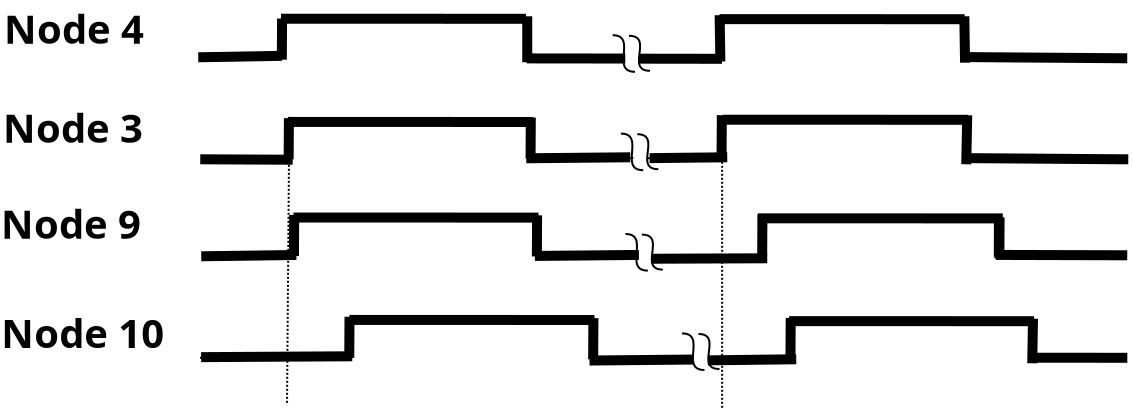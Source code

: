 <?xml version="1.0" encoding="UTF-8"?>
<dia:diagram xmlns:dia="http://www.lysator.liu.se/~alla/dia/">
  <dia:layer name="Background" visible="true">
    <dia:object type="Standard - Line" version="0" id="O0">
      <dia:attribute name="obj_pos">
        <dia:point val="3.611,4.974"/>
      </dia:attribute>
      <dia:attribute name="obj_bb">
        <dia:rectangle val="3.357,4.646;8.054,5.229"/>
      </dia:attribute>
      <dia:attribute name="conn_endpoints">
        <dia:point val="3.611,4.974"/>
        <dia:point val="7.8,4.9"/>
      </dia:attribute>
      <dia:attribute name="numcp">
        <dia:int val="1"/>
      </dia:attribute>
      <dia:attribute name="line_width">
        <dia:real val="0.5"/>
      </dia:attribute>
    </dia:object>
    <dia:object type="Standard - Line" version="0" id="O1">
      <dia:attribute name="obj_pos">
        <dia:point val="7.803,3.038"/>
      </dia:attribute>
      <dia:attribute name="obj_bb">
        <dia:rectangle val="7.538,2.786;8.054,5.345"/>
      </dia:attribute>
      <dia:attribute name="conn_endpoints">
        <dia:point val="7.803,3.038"/>
        <dia:point val="7.79,5.094"/>
      </dia:attribute>
      <dia:attribute name="numcp">
        <dia:int val="1"/>
      </dia:attribute>
      <dia:attribute name="line_width">
        <dia:real val="0.5"/>
      </dia:attribute>
    </dia:object>
    <dia:object type="Standard - Line" version="0" id="O2">
      <dia:attribute name="obj_pos">
        <dia:point val="7.748,3.045"/>
      </dia:attribute>
      <dia:attribute name="obj_bb">
        <dia:rectangle val="7.498,2.795;20.248,3.3"/>
      </dia:attribute>
      <dia:attribute name="conn_endpoints">
        <dia:point val="7.748,3.045"/>
        <dia:point val="19.998,3.05"/>
      </dia:attribute>
      <dia:attribute name="numcp">
        <dia:int val="1"/>
      </dia:attribute>
      <dia:attribute name="line_width">
        <dia:real val="0.5"/>
      </dia:attribute>
    </dia:object>
    <dia:object type="Standard - Line" version="0" id="O3">
      <dia:attribute name="obj_pos">
        <dia:point val="20.061,2.924"/>
      </dia:attribute>
      <dia:attribute name="obj_bb">
        <dia:rectangle val="19.811,2.674;20.311,5.474"/>
      </dia:attribute>
      <dia:attribute name="conn_endpoints">
        <dia:point val="20.061,2.924"/>
        <dia:point val="20.061,5.224"/>
      </dia:attribute>
      <dia:attribute name="numcp">
        <dia:int val="1"/>
      </dia:attribute>
      <dia:attribute name="line_width">
        <dia:real val="0.5"/>
      </dia:attribute>
    </dia:object>
    <dia:object type="Standard - Line" version="0" id="O4">
      <dia:attribute name="obj_pos">
        <dia:point val="20.032,5.031"/>
      </dia:attribute>
      <dia:attribute name="obj_bb">
        <dia:rectangle val="19.782,4.781;25.213,5.288"/>
      </dia:attribute>
      <dia:attribute name="conn_endpoints">
        <dia:point val="20.032,5.031"/>
        <dia:point val="24.962,5.037"/>
      </dia:attribute>
      <dia:attribute name="numcp">
        <dia:int val="1"/>
      </dia:attribute>
      <dia:attribute name="line_width">
        <dia:real val="0.5"/>
      </dia:attribute>
    </dia:object>
    <dia:object type="Standard - Line" version="0" id="O5">
      <dia:attribute name="obj_pos">
        <dia:point val="29.76,3.019"/>
      </dia:attribute>
      <dia:attribute name="obj_bb">
        <dia:rectangle val="29.71,2.969;29.81,5.106"/>
      </dia:attribute>
      <dia:attribute name="conn_endpoints">
        <dia:point val="29.76,3.019"/>
        <dia:point val="29.76,5.056"/>
      </dia:attribute>
      <dia:attribute name="numcp">
        <dia:int val="1"/>
      </dia:attribute>
    </dia:object>
    <dia:object type="Standard - Line" version="0" id="O6">
      <dia:attribute name="obj_pos">
        <dia:point val="29.799,3.045"/>
      </dia:attribute>
      <dia:attribute name="obj_bb">
        <dia:rectangle val="29.748,2.995;42.099,3.1"/>
      </dia:attribute>
      <dia:attribute name="conn_endpoints">
        <dia:point val="29.799,3.045"/>
        <dia:point val="42.048,3.05"/>
      </dia:attribute>
      <dia:attribute name="numcp">
        <dia:int val="1"/>
      </dia:attribute>
    </dia:object>
    <dia:object type="Standard - Line" version="0" id="O7">
      <dia:attribute name="obj_pos">
        <dia:point val="42.015,3"/>
      </dia:attribute>
      <dia:attribute name="obj_bb">
        <dia:rectangle val="41.952,2.95;42.065,5.094"/>
      </dia:attribute>
      <dia:attribute name="conn_endpoints">
        <dia:point val="42.015,3"/>
        <dia:point val="42.003,5.044"/>
      </dia:attribute>
      <dia:attribute name="numcp">
        <dia:int val="1"/>
      </dia:attribute>
    </dia:object>
    <dia:object type="Standard - Line" version="0" id="O8">
      <dia:attribute name="obj_pos">
        <dia:point val="4.25,10.05"/>
      </dia:attribute>
      <dia:attribute name="obj_bb">
        <dia:rectangle val="4.2,9.994;8.26,10.1"/>
      </dia:attribute>
      <dia:attribute name="conn_endpoints">
        <dia:point val="4.25,10.05"/>
        <dia:point val="8.21,10.044"/>
      </dia:attribute>
      <dia:attribute name="numcp">
        <dia:int val="1"/>
      </dia:attribute>
    </dia:object>
    <dia:object type="Standard - Line" version="0" id="O9">
      <dia:attribute name="obj_pos">
        <dia:point val="8.153,8"/>
      </dia:attribute>
      <dia:attribute name="obj_bb">
        <dia:rectangle val="8.103,7.95;8.203,10.081"/>
      </dia:attribute>
      <dia:attribute name="conn_endpoints">
        <dia:point val="8.153,8"/>
        <dia:point val="8.153,10.031"/>
      </dia:attribute>
      <dia:attribute name="numcp">
        <dia:int val="1"/>
      </dia:attribute>
    </dia:object>
    <dia:object type="Standard - Line" version="0" id="O10">
      <dia:attribute name="obj_pos">
        <dia:point val="8.122,8.033"/>
      </dia:attribute>
      <dia:attribute name="obj_bb">
        <dia:rectangle val="8.072,7.982;20.422,8.088"/>
      </dia:attribute>
      <dia:attribute name="conn_endpoints">
        <dia:point val="8.122,8.033"/>
        <dia:point val="20.372,8.037"/>
      </dia:attribute>
      <dia:attribute name="numcp">
        <dia:int val="1"/>
      </dia:attribute>
    </dia:object>
    <dia:object type="Standard - Line" version="0" id="O11">
      <dia:attribute name="obj_pos">
        <dia:point val="20.349,8.05"/>
      </dia:attribute>
      <dia:attribute name="obj_bb">
        <dia:rectangle val="20.293,8.0;20.4,10.1"/>
      </dia:attribute>
      <dia:attribute name="conn_endpoints">
        <dia:point val="20.349,8.05"/>
        <dia:point val="20.343,10.05"/>
      </dia:attribute>
      <dia:attribute name="numcp">
        <dia:int val="1"/>
      </dia:attribute>
    </dia:object>
    <dia:object type="Standard - Line" version="0" id="O12">
      <dia:attribute name="obj_pos">
        <dia:point val="29.8,8"/>
      </dia:attribute>
      <dia:attribute name="obj_bb">
        <dia:rectangle val="29.75,7.95;42.196,8.05"/>
      </dia:attribute>
      <dia:attribute name="conn_endpoints">
        <dia:point val="29.8,8"/>
        <dia:point val="42.146,8"/>
      </dia:attribute>
      <dia:attribute name="numcp">
        <dia:int val="1"/>
      </dia:attribute>
    </dia:object>
    <dia:object type="Standard - Line" version="0" id="O13">
      <dia:attribute name="obj_pos">
        <dia:point val="42.109,7.956"/>
      </dia:attribute>
      <dia:attribute name="obj_bb">
        <dia:rectangle val="42.059,7.906;42.165,10.044"/>
      </dia:attribute>
      <dia:attribute name="conn_endpoints">
        <dia:point val="42.109,7.956"/>
        <dia:point val="42.115,9.994"/>
      </dia:attribute>
      <dia:attribute name="numcp">
        <dia:int val="1"/>
      </dia:attribute>
    </dia:object>
    <dia:object type="Standard - Line" version="0" id="O14">
      <dia:attribute name="obj_pos">
        <dia:point val="4.094,14.934"/>
      </dia:attribute>
      <dia:attribute name="obj_bb">
        <dia:rectangle val="4.044,14.884;8.463,14.991"/>
      </dia:attribute>
      <dia:attribute name="conn_endpoints">
        <dia:point val="4.094,14.934"/>
        <dia:point val="8.413,14.941"/>
      </dia:attribute>
      <dia:attribute name="numcp">
        <dia:int val="1"/>
      </dia:attribute>
    </dia:object>
    <dia:object type="Standard - Line" version="0" id="O15">
      <dia:attribute name="obj_pos">
        <dia:point val="8.356,13.003"/>
      </dia:attribute>
      <dia:attribute name="obj_bb">
        <dia:rectangle val="8.306,12.953;8.406,15.016"/>
      </dia:attribute>
      <dia:attribute name="conn_endpoints">
        <dia:point val="8.356,13.003"/>
        <dia:point val="8.356,14.966"/>
      </dia:attribute>
      <dia:attribute name="numcp">
        <dia:int val="1"/>
      </dia:attribute>
    </dia:object>
    <dia:object type="Standard - Line" version="0" id="O16">
      <dia:attribute name="obj_pos">
        <dia:point val="8.397,13.04"/>
      </dia:attribute>
      <dia:attribute name="obj_bb">
        <dia:rectangle val="8.347,12.99;20.697,13.095"/>
      </dia:attribute>
      <dia:attribute name="conn_endpoints">
        <dia:point val="8.397,13.04"/>
        <dia:point val="20.647,13.045"/>
      </dia:attribute>
      <dia:attribute name="numcp">
        <dia:int val="1"/>
      </dia:attribute>
    </dia:object>
    <dia:object type="Standard - Line" version="0" id="O17">
      <dia:attribute name="obj_pos">
        <dia:point val="20.604,13.022"/>
      </dia:attribute>
      <dia:attribute name="obj_bb">
        <dia:rectangle val="20.554,12.972;20.654,14.984"/>
      </dia:attribute>
      <dia:attribute name="conn_endpoints">
        <dia:point val="20.604,13.022"/>
        <dia:point val="20.604,14.934"/>
      </dia:attribute>
      <dia:attribute name="numcp">
        <dia:int val="1"/>
      </dia:attribute>
    </dia:object>
    <dia:object type="Standard - Line" version="0" id="O18">
      <dia:attribute name="obj_pos">
        <dia:point val="31.95,12.994"/>
      </dia:attribute>
      <dia:attribute name="obj_bb">
        <dia:rectangle val="31.9,12.944;43.449,13.044"/>
      </dia:attribute>
      <dia:attribute name="conn_endpoints">
        <dia:point val="31.95,12.994"/>
        <dia:point val="43.399,12.994"/>
      </dia:attribute>
      <dia:attribute name="numcp">
        <dia:int val="1"/>
      </dia:attribute>
    </dia:object>
    <dia:object type="Standard - Line" version="0" id="O19">
      <dia:attribute name="obj_pos">
        <dia:point val="43.446,12.869"/>
      </dia:attribute>
      <dia:attribute name="obj_bb">
        <dia:rectangle val="43.388,12.819;43.496,14.991"/>
      </dia:attribute>
      <dia:attribute name="conn_endpoints">
        <dia:point val="43.446,12.869"/>
        <dia:point val="43.438,14.941"/>
      </dia:attribute>
      <dia:attribute name="numcp">
        <dia:int val="1"/>
      </dia:attribute>
    </dia:object>
    <dia:object type="Standard - Line" version="0" id="O20">
      <dia:attribute name="obj_pos">
        <dia:point val="31.991,12.903"/>
      </dia:attribute>
      <dia:attribute name="obj_bb">
        <dia:rectangle val="31.941,12.853;32.043,14.978"/>
      </dia:attribute>
      <dia:attribute name="conn_endpoints">
        <dia:point val="31.991,12.903"/>
        <dia:point val="31.993,14.928"/>
      </dia:attribute>
      <dia:attribute name="numcp">
        <dia:int val="1"/>
      </dia:attribute>
    </dia:object>
    <dia:object type="Standard - Line" version="0" id="O21">
      <dia:attribute name="obj_pos">
        <dia:point val="29.799,7.969"/>
      </dia:attribute>
      <dia:attribute name="obj_bb">
        <dia:rectangle val="29.749,7.919;29.849,10.081"/>
      </dia:attribute>
      <dia:attribute name="conn_endpoints">
        <dia:point val="29.799,7.969"/>
        <dia:point val="29.799,10.031"/>
      </dia:attribute>
      <dia:attribute name="numcp">
        <dia:int val="1"/>
      </dia:attribute>
    </dia:object>
    <dia:object type="Standard - Text" version="1" id="O22">
      <dia:attribute name="obj_pos">
        <dia:point val="-6.101,4.3"/>
      </dia:attribute>
      <dia:attribute name="obj_bb">
        <dia:rectangle val="-6.101,2.122;1.741,5.313"/>
      </dia:attribute>
      <dia:attribute name="text">
        <dia:composite type="text">
          <dia:attribute name="string">
            <dia:string>#Node 4#</dia:string>
          </dia:attribute>
          <dia:attribute name="font">
            <dia:font family="sans" style="80" name="Helvetica-Bold"/>
          </dia:attribute>
          <dia:attribute name="height">
            <dia:real val="2.5"/>
          </dia:attribute>
          <dia:attribute name="pos">
            <dia:point val="-6.101,4.3"/>
          </dia:attribute>
          <dia:attribute name="color">
            <dia:color val="#000000"/>
          </dia:attribute>
          <dia:attribute name="alignment">
            <dia:enum val="0"/>
          </dia:attribute>
        </dia:composite>
      </dia:attribute>
      <dia:attribute name="valign">
        <dia:enum val="3"/>
      </dia:attribute>
    </dia:object>
    <dia:object type="Standard - Text" version="1" id="O23">
      <dia:attribute name="obj_pos">
        <dia:point val="-6.151,9.25"/>
      </dia:attribute>
      <dia:attribute name="obj_bb">
        <dia:rectangle val="-6.151,7.072;1.691,10.263"/>
      </dia:attribute>
      <dia:attribute name="text">
        <dia:composite type="text">
          <dia:attribute name="string">
            <dia:string>#Node 3#</dia:string>
          </dia:attribute>
          <dia:attribute name="font">
            <dia:font family="sans" style="80" name="Helvetica-Bold"/>
          </dia:attribute>
          <dia:attribute name="height">
            <dia:real val="2.5"/>
          </dia:attribute>
          <dia:attribute name="pos">
            <dia:point val="-6.151,9.25"/>
          </dia:attribute>
          <dia:attribute name="color">
            <dia:color val="#000000"/>
          </dia:attribute>
          <dia:attribute name="alignment">
            <dia:enum val="0"/>
          </dia:attribute>
        </dia:composite>
      </dia:attribute>
      <dia:attribute name="valign">
        <dia:enum val="3"/>
      </dia:attribute>
    </dia:object>
    <dia:object type="Standard - Text" version="1" id="O24">
      <dia:attribute name="obj_pos">
        <dia:point val="-6.251,14.05"/>
      </dia:attribute>
      <dia:attribute name="obj_bb">
        <dia:rectangle val="-6.251,11.872;1.591,15.063"/>
      </dia:attribute>
      <dia:attribute name="text">
        <dia:composite type="text">
          <dia:attribute name="string">
            <dia:string>#Node 9#</dia:string>
          </dia:attribute>
          <dia:attribute name="font">
            <dia:font family="sans" style="80" name="Helvetica-Bold"/>
          </dia:attribute>
          <dia:attribute name="height">
            <dia:real val="2.5"/>
          </dia:attribute>
          <dia:attribute name="pos">
            <dia:point val="-6.251,14.05"/>
          </dia:attribute>
          <dia:attribute name="color">
            <dia:color val="#000000"/>
          </dia:attribute>
          <dia:attribute name="alignment">
            <dia:enum val="0"/>
          </dia:attribute>
        </dia:composite>
      </dia:attribute>
      <dia:attribute name="valign">
        <dia:enum val="3"/>
      </dia:attribute>
    </dia:object>
    <dia:object type="Standard - Line" version="0" id="O25">
      <dia:attribute name="obj_pos">
        <dia:point val="3.7,20"/>
      </dia:attribute>
      <dia:attribute name="obj_bb">
        <dia:rectangle val="3.65,19.95;11.266,20.09"/>
      </dia:attribute>
      <dia:attribute name="conn_endpoints">
        <dia:point val="3.7,20"/>
        <dia:point val="11.216,20.04"/>
      </dia:attribute>
      <dia:attribute name="numcp">
        <dia:int val="1"/>
      </dia:attribute>
    </dia:object>
    <dia:object type="Standard - Line" version="0" id="O26">
      <dia:attribute name="obj_pos">
        <dia:point val="11.165,18"/>
      </dia:attribute>
      <dia:attribute name="obj_bb">
        <dia:rectangle val="11.114,17.949;11.265,20.091"/>
      </dia:attribute>
      <dia:attribute name="conn_endpoints">
        <dia:point val="11.165,18"/>
        <dia:point val="11.214,20.04"/>
      </dia:attribute>
      <dia:attribute name="numcp">
        <dia:int val="1"/>
      </dia:attribute>
    </dia:object>
    <dia:object type="Standard - Line" version="0" id="O27">
      <dia:attribute name="obj_pos">
        <dia:point val="11.164,18.035"/>
      </dia:attribute>
      <dia:attribute name="obj_bb">
        <dia:rectangle val="11.114,17.985;23.464,18.09"/>
      </dia:attribute>
      <dia:attribute name="conn_endpoints">
        <dia:point val="11.164,18.035"/>
        <dia:point val="23.414,18.04"/>
      </dia:attribute>
      <dia:attribute name="numcp">
        <dia:int val="1"/>
      </dia:attribute>
    </dia:object>
    <dia:object type="Standard - Line" version="0" id="O28">
      <dia:attribute name="obj_pos">
        <dia:point val="23.403,18.009"/>
      </dia:attribute>
      <dia:attribute name="obj_bb">
        <dia:rectangle val="23.352,17.959;23.466,20.087"/>
      </dia:attribute>
      <dia:attribute name="conn_endpoints">
        <dia:point val="23.403,18.009"/>
        <dia:point val="23.416,20.036"/>
      </dia:attribute>
      <dia:attribute name="numcp">
        <dia:int val="1"/>
      </dia:attribute>
    </dia:object>
    <dia:object type="Standard - Line" version="0" id="O29">
      <dia:attribute name="obj_pos">
        <dia:point val="33.166,18.336"/>
      </dia:attribute>
      <dia:attribute name="obj_bb">
        <dia:rectangle val="33.114,18.285;33.267,20.038"/>
      </dia:attribute>
      <dia:attribute name="conn_endpoints">
        <dia:point val="33.166,18.336"/>
        <dia:point val="33.216,19.986"/>
      </dia:attribute>
      <dia:attribute name="numcp">
        <dia:int val="1"/>
      </dia:attribute>
      <dia:attribute name="line_style">
        <dia:enum val="4"/>
      </dia:attribute>
    </dia:object>
    <dia:object type="Standard - Line" version="0" id="O30">
      <dia:attribute name="obj_pos">
        <dia:point val="45.416,19.995"/>
      </dia:attribute>
      <dia:attribute name="obj_bb">
        <dia:rectangle val="45.166,19.745;50.315,20.25"/>
      </dia:attribute>
      <dia:attribute name="conn_endpoints">
        <dia:point val="45.416,19.995"/>
        <dia:point val="50.065,20"/>
      </dia:attribute>
      <dia:attribute name="numcp">
        <dia:int val="1"/>
      </dia:attribute>
      <dia:attribute name="line_width">
        <dia:real val="0.5"/>
      </dia:attribute>
    </dia:object>
    <dia:object type="Standard - Line" version="0" id="O31">
      <dia:attribute name="obj_pos">
        <dia:point val="33.203,18.109"/>
      </dia:attribute>
      <dia:attribute name="obj_bb">
        <dia:rectangle val="33.152,18.059;33.266,20.045"/>
      </dia:attribute>
      <dia:attribute name="conn_endpoints">
        <dia:point val="33.203,18.109"/>
        <dia:point val="33.216,19.995"/>
      </dia:attribute>
      <dia:attribute name="numcp">
        <dia:int val="1"/>
      </dia:attribute>
    </dia:object>
    <dia:object type="Standard - Text" version="1" id="O32">
      <dia:attribute name="obj_pos">
        <dia:point val="-6.235,19.512"/>
      </dia:attribute>
      <dia:attribute name="obj_bb">
        <dia:rectangle val="-6.235,17.335;2.905,20.525"/>
      </dia:attribute>
      <dia:attribute name="text">
        <dia:composite type="text">
          <dia:attribute name="string">
            <dia:string>#Node 10#</dia:string>
          </dia:attribute>
          <dia:attribute name="font">
            <dia:font family="sans" style="80" name="Helvetica-Bold"/>
          </dia:attribute>
          <dia:attribute name="height">
            <dia:real val="2.5"/>
          </dia:attribute>
          <dia:attribute name="pos">
            <dia:point val="-6.235,19.512"/>
          </dia:attribute>
          <dia:attribute name="color">
            <dia:color val="#000000"/>
          </dia:attribute>
          <dia:attribute name="alignment">
            <dia:enum val="0"/>
          </dia:attribute>
        </dia:composite>
      </dia:attribute>
      <dia:attribute name="valign">
        <dia:enum val="3"/>
      </dia:attribute>
    </dia:object>
    <dia:object type="Standard - Line" version="0" id="O33">
      <dia:attribute name="obj_pos">
        <dia:point val="8.15,9.95"/>
      </dia:attribute>
      <dia:attribute name="obj_bb">
        <dia:rectangle val="8.0,9.9;8.2,22.3"/>
      </dia:attribute>
      <dia:attribute name="conn_endpoints">
        <dia:point val="8.15,9.95"/>
        <dia:point val="8.05,22.25"/>
      </dia:attribute>
      <dia:attribute name="numcp">
        <dia:int val="1"/>
      </dia:attribute>
      <dia:attribute name="line_style">
        <dia:enum val="4"/>
      </dia:attribute>
    </dia:object>
    <dia:object type="Standard - Line" version="0" id="O34">
      <dia:attribute name="obj_pos">
        <dia:point val="29.806,9.8"/>
      </dia:attribute>
      <dia:attribute name="obj_bb">
        <dia:rectangle val="29.756,9.75;29.856,22.6"/>
      </dia:attribute>
      <dia:attribute name="conn_endpoints">
        <dia:point val="29.806,9.8"/>
        <dia:point val="29.806,22.55"/>
      </dia:attribute>
      <dia:attribute name="numcp">
        <dia:int val="1"/>
      </dia:attribute>
      <dia:attribute name="line_style">
        <dia:enum val="4"/>
      </dia:attribute>
    </dia:object>
    <dia:object type="Standard - BezierLine" version="0" id="O35">
      <dia:attribute name="obj_pos">
        <dia:point val="25.15,3.9"/>
      </dia:attribute>
      <dia:attribute name="obj_bb">
        <dia:rectangle val="25.1,3.85;26.25,5.7"/>
      </dia:attribute>
      <dia:attribute name="bez_points">
        <dia:point val="25.15,3.9"/>
        <dia:point val="26.412,3.9"/>
        <dia:point val="24.938,5.65"/>
        <dia:point val="26.2,5.65"/>
      </dia:attribute>
      <dia:attribute name="corner_types">
        <dia:enum val="0"/>
        <dia:enum val="0"/>
      </dia:attribute>
    </dia:object>
    <dia:object type="Standard - BezierLine" version="0" id="O36">
      <dia:attribute name="obj_pos">
        <dia:point val="24.33,3.87"/>
      </dia:attribute>
      <dia:attribute name="obj_bb">
        <dia:rectangle val="24.28,3.82;25.5,5.75"/>
      </dia:attribute>
      <dia:attribute name="bez_points">
        <dia:point val="24.33,3.87"/>
        <dia:point val="25.592,3.87"/>
        <dia:point val="24.188,5.7"/>
        <dia:point val="25.45,5.7"/>
      </dia:attribute>
      <dia:attribute name="corner_types">
        <dia:enum val="0"/>
        <dia:enum val="0"/>
      </dia:attribute>
    </dia:object>
    <dia:object type="Standard - Line" version="0" id="O37">
      <dia:attribute name="obj_pos">
        <dia:point val="25.685,5.044"/>
      </dia:attribute>
      <dia:attribute name="obj_bb">
        <dia:rectangle val="25.434,4.793;30.05,5.3"/>
      </dia:attribute>
      <dia:attribute name="conn_endpoints">
        <dia:point val="25.685,5.044"/>
        <dia:point val="29.8,5.05"/>
      </dia:attribute>
      <dia:attribute name="numcp">
        <dia:int val="1"/>
      </dia:attribute>
      <dia:attribute name="line_width">
        <dia:real val="0.5"/>
      </dia:attribute>
    </dia:object>
    <dia:object type="Standard - Line" version="0" id="O38">
      <dia:attribute name="obj_pos">
        <dia:point val="20.337,10"/>
      </dia:attribute>
      <dia:attribute name="obj_bb">
        <dia:rectangle val="20.287,9.95;25.419,10.058"/>
      </dia:attribute>
      <dia:attribute name="conn_endpoints">
        <dia:point val="20.337,10"/>
        <dia:point val="25.368,10.008"/>
      </dia:attribute>
      <dia:attribute name="numcp">
        <dia:int val="1"/>
      </dia:attribute>
    </dia:object>
    <dia:object type="Standard - BezierLine" version="0" id="O39">
      <dia:attribute name="obj_pos">
        <dia:point val="25.562,8.82"/>
      </dia:attribute>
      <dia:attribute name="obj_bb">
        <dia:rectangle val="25.512,8.77;26.662,10.62"/>
      </dia:attribute>
      <dia:attribute name="bez_points">
        <dia:point val="25.562,8.82"/>
        <dia:point val="26.824,8.82"/>
        <dia:point val="25.351,10.57"/>
        <dia:point val="26.612,10.57"/>
      </dia:attribute>
      <dia:attribute name="corner_types">
        <dia:enum val="0"/>
        <dia:enum val="0"/>
      </dia:attribute>
    </dia:object>
    <dia:object type="Standard - BezierLine" version="0" id="O40">
      <dia:attribute name="obj_pos">
        <dia:point val="24.742,8.79"/>
      </dia:attribute>
      <dia:attribute name="obj_bb">
        <dia:rectangle val="24.692,8.74;25.912,10.67"/>
      </dia:attribute>
      <dia:attribute name="bez_points">
        <dia:point val="24.742,8.79"/>
        <dia:point val="26.004,8.79"/>
        <dia:point val="24.601,10.62"/>
        <dia:point val="25.862,10.62"/>
      </dia:attribute>
      <dia:attribute name="corner_types">
        <dia:enum val="0"/>
        <dia:enum val="0"/>
      </dia:attribute>
    </dia:object>
    <dia:object type="Standard - Line" version="0" id="O41">
      <dia:attribute name="obj_pos">
        <dia:point val="26.062,10.02"/>
      </dia:attribute>
      <dia:attribute name="obj_bb">
        <dia:rectangle val="26.012,9.97;29.855,10.075"/>
      </dia:attribute>
      <dia:attribute name="conn_endpoints">
        <dia:point val="26.062,10.02"/>
        <dia:point val="29.805,10.025"/>
      </dia:attribute>
      <dia:attribute name="numcp">
        <dia:int val="1"/>
      </dia:attribute>
    </dia:object>
    <dia:object type="Standard - Line" version="0" id="O42">
      <dia:attribute name="obj_pos">
        <dia:point val="20.569,14.934"/>
      </dia:attribute>
      <dia:attribute name="obj_bb">
        <dia:rectangle val="20.519,14.884;25.59,14.997"/>
      </dia:attribute>
      <dia:attribute name="conn_endpoints">
        <dia:point val="20.569,14.934"/>
        <dia:point val="25.54,14.947"/>
      </dia:attribute>
      <dia:attribute name="numcp">
        <dia:int val="1"/>
      </dia:attribute>
    </dia:object>
    <dia:object type="Standard - BezierLine" version="0" id="O43">
      <dia:attribute name="obj_pos">
        <dia:point val="25.792,13.84"/>
      </dia:attribute>
      <dia:attribute name="obj_bb">
        <dia:rectangle val="25.742,13.79;26.892,15.64"/>
      </dia:attribute>
      <dia:attribute name="bez_points">
        <dia:point val="25.792,13.84"/>
        <dia:point val="27.054,13.84"/>
        <dia:point val="25.581,15.59"/>
        <dia:point val="26.842,15.59"/>
      </dia:attribute>
      <dia:attribute name="corner_types">
        <dia:enum val="0"/>
        <dia:enum val="0"/>
      </dia:attribute>
    </dia:object>
    <dia:object type="Standard - BezierLine" version="0" id="O44">
      <dia:attribute name="obj_pos">
        <dia:point val="24.972,13.81"/>
      </dia:attribute>
      <dia:attribute name="obj_bb">
        <dia:rectangle val="24.922,13.76;26.142,15.69"/>
      </dia:attribute>
      <dia:attribute name="bez_points">
        <dia:point val="24.972,13.81"/>
        <dia:point val="26.234,13.81"/>
        <dia:point val="24.831,15.64"/>
        <dia:point val="26.092,15.64"/>
      </dia:attribute>
      <dia:attribute name="corner_types">
        <dia:enum val="0"/>
        <dia:enum val="0"/>
      </dia:attribute>
    </dia:object>
    <dia:object type="Standard - Line" version="0" id="O45">
      <dia:attribute name="obj_pos">
        <dia:point val="26.33,14.915"/>
      </dia:attribute>
      <dia:attribute name="obj_bb">
        <dia:rectangle val="26.279,14.865;32.088,14.975"/>
      </dia:attribute>
      <dia:attribute name="conn_endpoints">
        <dia:point val="26.33,14.915"/>
        <dia:point val="32.038,14.925"/>
      </dia:attribute>
      <dia:attribute name="numcp">
        <dia:int val="1"/>
      </dia:attribute>
    </dia:object>
    <dia:object type="Standard - Line" version="0" id="O46">
      <dia:attribute name="obj_pos">
        <dia:point val="23.421,19.955"/>
      </dia:attribute>
      <dia:attribute name="obj_bb">
        <dia:rectangle val="23.37,19.905;28.389,20.009"/>
      </dia:attribute>
      <dia:attribute name="conn_endpoints">
        <dia:point val="23.421,19.955"/>
        <dia:point val="28.339,19.959"/>
      </dia:attribute>
      <dia:attribute name="numcp">
        <dia:int val="1"/>
      </dia:attribute>
    </dia:object>
    <dia:object type="Standard - BezierLine" version="0" id="O47">
      <dia:attribute name="obj_pos">
        <dia:point val="28.622,18.81"/>
      </dia:attribute>
      <dia:attribute name="obj_bb">
        <dia:rectangle val="28.572,18.76;29.722,20.61"/>
      </dia:attribute>
      <dia:attribute name="bez_points">
        <dia:point val="28.622,18.81"/>
        <dia:point val="29.884,18.81"/>
        <dia:point val="28.41,20.56"/>
        <dia:point val="29.672,20.56"/>
      </dia:attribute>
      <dia:attribute name="corner_types">
        <dia:enum val="0"/>
        <dia:enum val="0"/>
      </dia:attribute>
    </dia:object>
    <dia:object type="Standard - BezierLine" version="0" id="O48">
      <dia:attribute name="obj_pos">
        <dia:point val="27.802,18.78"/>
      </dia:attribute>
      <dia:attribute name="obj_bb">
        <dia:rectangle val="27.752,18.73;28.972,20.66"/>
      </dia:attribute>
      <dia:attribute name="bez_points">
        <dia:point val="27.802,18.78"/>
        <dia:point val="29.064,18.78"/>
        <dia:point val="27.66,20.61"/>
        <dia:point val="28.922,20.61"/>
      </dia:attribute>
      <dia:attribute name="corner_types">
        <dia:enum val="0"/>
        <dia:enum val="0"/>
      </dia:attribute>
    </dia:object>
    <dia:object type="Standard - Line" version="0" id="O49">
      <dia:attribute name="obj_pos">
        <dia:point val="29.139,19.959"/>
      </dia:attribute>
      <dia:attribute name="obj_bb">
        <dia:rectangle val="29.089,19.909;33.322,20.01"/>
      </dia:attribute>
      <dia:attribute name="conn_endpoints">
        <dia:point val="29.139,19.959"/>
        <dia:point val="33.272,19.96"/>
      </dia:attribute>
      <dia:attribute name="numcp">
        <dia:int val="1"/>
      </dia:attribute>
    </dia:object>
    <dia:object type="Standard - Line" version="0" id="O50">
      <dia:attribute name="obj_pos">
        <dia:point val="29.68,3.065"/>
      </dia:attribute>
      <dia:attribute name="obj_bb">
        <dia:rectangle val="29.43,2.815;42.18,3.32"/>
      </dia:attribute>
      <dia:attribute name="conn_endpoints">
        <dia:point val="29.68,3.065"/>
        <dia:point val="41.93,3.07"/>
      </dia:attribute>
      <dia:attribute name="numcp">
        <dia:int val="1"/>
      </dia:attribute>
      <dia:attribute name="line_width">
        <dia:real val="0.5"/>
      </dia:attribute>
    </dia:object>
    <dia:object type="Standard - Line" version="0" id="O51">
      <dia:attribute name="obj_pos">
        <dia:point val="8.095,8.205"/>
      </dia:attribute>
      <dia:attribute name="obj_bb">
        <dia:rectangle val="7.845,7.955;20.595,8.46"/>
      </dia:attribute>
      <dia:attribute name="conn_endpoints">
        <dia:point val="8.095,8.205"/>
        <dia:point val="20.345,8.21"/>
      </dia:attribute>
      <dia:attribute name="numcp">
        <dia:int val="1"/>
      </dia:attribute>
      <dia:attribute name="line_width">
        <dia:real val="0.5"/>
      </dia:attribute>
    </dia:object>
    <dia:object type="Standard - Line" version="0" id="O52">
      <dia:attribute name="obj_pos">
        <dia:point val="29.86,8.095"/>
      </dia:attribute>
      <dia:attribute name="obj_bb">
        <dia:rectangle val="29.61,7.845;42.36,8.35"/>
      </dia:attribute>
      <dia:attribute name="conn_endpoints">
        <dia:point val="29.86,8.095"/>
        <dia:point val="42.11,8.1"/>
      </dia:attribute>
      <dia:attribute name="numcp">
        <dia:int val="1"/>
      </dia:attribute>
      <dia:attribute name="line_width">
        <dia:real val="0.5"/>
      </dia:attribute>
    </dia:object>
    <dia:object type="Standard - Line" version="0" id="O53">
      <dia:attribute name="obj_pos">
        <dia:point val="8.375,12.985"/>
      </dia:attribute>
      <dia:attribute name="obj_bb">
        <dia:rectangle val="8.125,12.735;20.875,13.24"/>
      </dia:attribute>
      <dia:attribute name="conn_endpoints">
        <dia:point val="8.375,12.985"/>
        <dia:point val="20.625,12.99"/>
      </dia:attribute>
      <dia:attribute name="numcp">
        <dia:int val="1"/>
      </dia:attribute>
      <dia:attribute name="line_width">
        <dia:real val="0.5"/>
      </dia:attribute>
    </dia:object>
    <dia:object type="Standard - Line" version="0" id="O54">
      <dia:attribute name="obj_pos">
        <dia:point val="31.59,13.025"/>
      </dia:attribute>
      <dia:attribute name="obj_bb">
        <dia:rectangle val="31.34,12.775;44.09,13.28"/>
      </dia:attribute>
      <dia:attribute name="conn_endpoints">
        <dia:point val="31.59,13.025"/>
        <dia:point val="43.84,13.03"/>
      </dia:attribute>
      <dia:attribute name="numcp">
        <dia:int val="1"/>
      </dia:attribute>
      <dia:attribute name="line_width">
        <dia:real val="0.5"/>
      </dia:attribute>
    </dia:object>
    <dia:object type="Standard - Line" version="0" id="O55">
      <dia:attribute name="obj_pos">
        <dia:point val="33.155,18.165"/>
      </dia:attribute>
      <dia:attribute name="obj_bb">
        <dia:rectangle val="32.905,17.915;45.655,18.42"/>
      </dia:attribute>
      <dia:attribute name="conn_endpoints">
        <dia:point val="33.155,18.165"/>
        <dia:point val="45.405,18.17"/>
      </dia:attribute>
      <dia:attribute name="numcp">
        <dia:int val="1"/>
      </dia:attribute>
      <dia:attribute name="line_width">
        <dia:real val="0.5"/>
      </dia:attribute>
    </dia:object>
    <dia:object type="Standard - Line" version="0" id="O56">
      <dia:attribute name="obj_pos">
        <dia:point val="11.17,18.105"/>
      </dia:attribute>
      <dia:attribute name="obj_bb">
        <dia:rectangle val="10.92,17.855;23.67,18.36"/>
      </dia:attribute>
      <dia:attribute name="conn_endpoints">
        <dia:point val="11.17,18.105"/>
        <dia:point val="23.42,18.11"/>
      </dia:attribute>
      <dia:attribute name="numcp">
        <dia:int val="1"/>
      </dia:attribute>
      <dia:attribute name="line_width">
        <dia:real val="0.5"/>
      </dia:attribute>
    </dia:object>
    <dia:object type="Standard - Line" version="0" id="O57">
      <dia:attribute name="obj_pos">
        <dia:point val="8.144,8.017"/>
      </dia:attribute>
      <dia:attribute name="obj_bb">
        <dia:rectangle val="7.88,7.765;8.396,10.324"/>
      </dia:attribute>
      <dia:attribute name="conn_endpoints">
        <dia:point val="8.144,8.017"/>
        <dia:point val="8.132,10.073"/>
      </dia:attribute>
      <dia:attribute name="numcp">
        <dia:int val="1"/>
      </dia:attribute>
      <dia:attribute name="line_width">
        <dia:real val="0.5"/>
      </dia:attribute>
    </dia:object>
    <dia:object type="Standard - Line" version="0" id="O58">
      <dia:attribute name="obj_pos">
        <dia:point val="8.409,12.857"/>
      </dia:attribute>
      <dia:attribute name="obj_bb">
        <dia:rectangle val="8.145,12.605;8.661,15.164"/>
      </dia:attribute>
      <dia:attribute name="conn_endpoints">
        <dia:point val="8.409,12.857"/>
        <dia:point val="8.397,14.913"/>
      </dia:attribute>
      <dia:attribute name="numcp">
        <dia:int val="1"/>
      </dia:attribute>
      <dia:attribute name="line_width">
        <dia:real val="0.5"/>
      </dia:attribute>
    </dia:object>
    <dia:object type="Standard - Line" version="0" id="O59">
      <dia:attribute name="obj_pos">
        <dia:point val="11.174,17.947"/>
      </dia:attribute>
      <dia:attribute name="obj_bb">
        <dia:rectangle val="10.91,17.695;11.426,20.254"/>
      </dia:attribute>
      <dia:attribute name="conn_endpoints">
        <dia:point val="11.174,17.947"/>
        <dia:point val="11.162,20.003"/>
      </dia:attribute>
      <dia:attribute name="numcp">
        <dia:int val="1"/>
      </dia:attribute>
      <dia:attribute name="line_width">
        <dia:real val="0.5"/>
      </dia:attribute>
    </dia:object>
    <dia:object type="Standard - Line" version="0" id="O60">
      <dia:attribute name="obj_pos">
        <dia:point val="20.239,7.987"/>
      </dia:attribute>
      <dia:attribute name="obj_bb">
        <dia:rectangle val="19.975,7.735;20.491,10.294"/>
      </dia:attribute>
      <dia:attribute name="conn_endpoints">
        <dia:point val="20.239,7.987"/>
        <dia:point val="20.227,10.043"/>
      </dia:attribute>
      <dia:attribute name="numcp">
        <dia:int val="1"/>
      </dia:attribute>
      <dia:attribute name="line_width">
        <dia:real val="0.5"/>
      </dia:attribute>
    </dia:object>
    <dia:object type="Standard - Line" version="0" id="O61">
      <dia:attribute name="obj_pos">
        <dia:point val="20.554,12.877"/>
      </dia:attribute>
      <dia:attribute name="obj_bb">
        <dia:rectangle val="20.29,12.625;20.806,15.184"/>
      </dia:attribute>
      <dia:attribute name="conn_endpoints">
        <dia:point val="20.554,12.877"/>
        <dia:point val="20.542,14.933"/>
      </dia:attribute>
      <dia:attribute name="numcp">
        <dia:int val="1"/>
      </dia:attribute>
      <dia:attribute name="line_width">
        <dia:real val="0.5"/>
      </dia:attribute>
    </dia:object>
    <dia:object type="Standard - Line" version="0" id="O62">
      <dia:attribute name="obj_pos">
        <dia:point val="23.369,18.017"/>
      </dia:attribute>
      <dia:attribute name="obj_bb">
        <dia:rectangle val="23.105,17.765;23.621,20.324"/>
      </dia:attribute>
      <dia:attribute name="conn_endpoints">
        <dia:point val="23.369,18.017"/>
        <dia:point val="23.357,20.073"/>
      </dia:attribute>
      <dia:attribute name="numcp">
        <dia:int val="1"/>
      </dia:attribute>
      <dia:attribute name="line_width">
        <dia:real val="0.5"/>
      </dia:attribute>
    </dia:object>
    <dia:object type="Standard - Line" version="0" id="O63">
      <dia:attribute name="obj_pos">
        <dia:point val="33.234,18.006"/>
      </dia:attribute>
      <dia:attribute name="obj_bb">
        <dia:rectangle val="32.97,17.755;33.486,20.314"/>
      </dia:attribute>
      <dia:attribute name="conn_endpoints">
        <dia:point val="33.234,18.006"/>
        <dia:point val="33.222,20.063"/>
      </dia:attribute>
      <dia:attribute name="numcp">
        <dia:int val="1"/>
      </dia:attribute>
      <dia:attribute name="line_width">
        <dia:real val="0.5"/>
      </dia:attribute>
    </dia:object>
    <dia:object type="Standard - Line" version="0" id="O64">
      <dia:attribute name="obj_pos">
        <dia:point val="45.349,18.047"/>
      </dia:attribute>
      <dia:attribute name="obj_bb">
        <dia:rectangle val="45.057,17.792;45.603,20.529"/>
      </dia:attribute>
      <dia:attribute name="conn_endpoints">
        <dia:point val="45.349,18.047"/>
        <dia:point val="45.311,20.274"/>
      </dia:attribute>
      <dia:attribute name="numcp">
        <dia:int val="1"/>
      </dia:attribute>
      <dia:attribute name="line_width">
        <dia:real val="0.5"/>
      </dia:attribute>
    </dia:object>
    <dia:object type="Standard - Line" version="0" id="O65">
      <dia:attribute name="obj_pos">
        <dia:point val="41.915,2.925"/>
      </dia:attribute>
      <dia:attribute name="obj_bb">
        <dia:rectangle val="41.661,2.671;42.206,5.497"/>
      </dia:attribute>
      <dia:attribute name="conn_endpoints">
        <dia:point val="41.915,2.925"/>
        <dia:point val="41.952,5.243"/>
      </dia:attribute>
      <dia:attribute name="numcp">
        <dia:int val="1"/>
      </dia:attribute>
      <dia:attribute name="line_width">
        <dia:real val="0.5"/>
      </dia:attribute>
    </dia:object>
    <dia:object type="Standard - Line" version="0" id="O66">
      <dia:attribute name="obj_pos">
        <dia:point val="43.679,12.976"/>
      </dia:attribute>
      <dia:attribute name="obj_bb">
        <dia:rectangle val="43.415,12.725;43.931,15.284"/>
      </dia:attribute>
      <dia:attribute name="conn_endpoints">
        <dia:point val="43.679,12.976"/>
        <dia:point val="43.667,15.033"/>
      </dia:attribute>
      <dia:attribute name="numcp">
        <dia:int val="1"/>
      </dia:attribute>
      <dia:attribute name="line_width">
        <dia:real val="0.5"/>
      </dia:attribute>
    </dia:object>
    <dia:object type="Standard - Line" version="0" id="O67">
      <dia:attribute name="obj_pos">
        <dia:point val="29.79,7.866"/>
      </dia:attribute>
      <dia:attribute name="obj_bb">
        <dia:rectangle val="29.526,7.614;30.042,10.174"/>
      </dia:attribute>
      <dia:attribute name="conn_endpoints">
        <dia:point val="29.79,7.866"/>
        <dia:point val="29.778,9.922"/>
      </dia:attribute>
      <dia:attribute name="numcp">
        <dia:int val="1"/>
      </dia:attribute>
      <dia:attribute name="line_width">
        <dia:real val="0.5"/>
      </dia:attribute>
    </dia:object>
    <dia:object type="Standard - Line" version="0" id="O68">
      <dia:attribute name="obj_pos">
        <dia:point val="42.061,7.874"/>
      </dia:attribute>
      <dia:attribute name="obj_bb">
        <dia:rectangle val="41.756,7.619;42.316,10.579"/>
      </dia:attribute>
      <dia:attribute name="conn_endpoints">
        <dia:point val="42.061,7.874"/>
        <dia:point val="42.011,10.324"/>
      </dia:attribute>
      <dia:attribute name="numcp">
        <dia:int val="1"/>
      </dia:attribute>
      <dia:attribute name="line_width">
        <dia:real val="0.5"/>
      </dia:attribute>
    </dia:object>
    <dia:object type="Standard - Line" version="0" id="O69">
      <dia:attribute name="obj_pos">
        <dia:point val="31.82,12.846"/>
      </dia:attribute>
      <dia:attribute name="obj_bb">
        <dia:rectangle val="31.556,12.594;32.072,15.154"/>
      </dia:attribute>
      <dia:attribute name="conn_endpoints">
        <dia:point val="31.82,12.846"/>
        <dia:point val="31.808,14.902"/>
      </dia:attribute>
      <dia:attribute name="numcp">
        <dia:int val="1"/>
      </dia:attribute>
      <dia:attribute name="line_width">
        <dia:real val="0.5"/>
      </dia:attribute>
    </dia:object>
    <dia:object type="Standard - Line" version="0" id="O70">
      <dia:attribute name="obj_pos">
        <dia:point val="41.926,4.964"/>
      </dia:attribute>
      <dia:attribute name="obj_bb">
        <dia:rectangle val="41.675,4.713;50.313,5.276"/>
      </dia:attribute>
      <dia:attribute name="conn_endpoints">
        <dia:point val="41.926,4.964"/>
        <dia:point val="50.061,5.024"/>
      </dia:attribute>
      <dia:attribute name="numcp">
        <dia:int val="1"/>
      </dia:attribute>
      <dia:attribute name="line_width">
        <dia:real val="0.5"/>
      </dia:attribute>
    </dia:object>
    <dia:object type="Standard - Line" version="0" id="O71">
      <dia:attribute name="obj_pos">
        <dia:point val="41.978,10.016"/>
      </dia:attribute>
      <dia:attribute name="obj_bb">
        <dia:rectangle val="41.726,9.764;50.365,10.328"/>
      </dia:attribute>
      <dia:attribute name="conn_endpoints">
        <dia:point val="41.978,10.016"/>
        <dia:point val="50.113,10.076"/>
      </dia:attribute>
      <dia:attribute name="numcp">
        <dia:int val="1"/>
      </dia:attribute>
      <dia:attribute name="line_width">
        <dia:real val="0.5"/>
      </dia:attribute>
    </dia:object>
    <dia:object type="Standard - Line" version="0" id="O72">
      <dia:attribute name="obj_pos">
        <dia:point val="43.493,14.856"/>
      </dia:attribute>
      <dia:attribute name="obj_bb">
        <dia:rectangle val="43.243,14.605;50.312,15.125"/>
      </dia:attribute>
      <dia:attribute name="conn_endpoints">
        <dia:point val="43.493,14.856"/>
        <dia:point val="50.061,14.874"/>
      </dia:attribute>
      <dia:attribute name="numcp">
        <dia:int val="1"/>
      </dia:attribute>
      <dia:attribute name="line_width">
        <dia:real val="0.5"/>
      </dia:attribute>
    </dia:object>
    <dia:object type="Standard - Line" version="0" id="O73">
      <dia:attribute name="obj_pos">
        <dia:point val="20.011,10.024"/>
      </dia:attribute>
      <dia:attribute name="obj_bb">
        <dia:rectangle val="19.759,9.722;25.464,10.277"/>
      </dia:attribute>
      <dia:attribute name="conn_endpoints">
        <dia:point val="20.011,10.024"/>
        <dia:point val="25.211,9.974"/>
      </dia:attribute>
      <dia:attribute name="numcp">
        <dia:int val="1"/>
      </dia:attribute>
      <dia:attribute name="line_width">
        <dia:real val="0.5"/>
      </dia:attribute>
    </dia:object>
    <dia:object type="Standard - Line" version="0" id="O74">
      <dia:attribute name="obj_pos">
        <dia:point val="26.179,10.017"/>
      </dia:attribute>
      <dia:attribute name="obj_bb">
        <dia:rectangle val="25.926,9.722;30.314,10.269"/>
      </dia:attribute>
      <dia:attribute name="conn_endpoints">
        <dia:point val="26.179,10.017"/>
        <dia:point val="30.061,9.974"/>
      </dia:attribute>
      <dia:attribute name="numcp">
        <dia:int val="1"/>
      </dia:attribute>
      <dia:attribute name="line_width">
        <dia:real val="0.5"/>
      </dia:attribute>
    </dia:object>
    <dia:object type="Standard - Line" version="0" id="O75">
      <dia:attribute name="obj_pos">
        <dia:point val="20.444,14.907"/>
      </dia:attribute>
      <dia:attribute name="obj_bb">
        <dia:rectangle val="20.191,14.604;25.896,15.159"/>
      </dia:attribute>
      <dia:attribute name="conn_endpoints">
        <dia:point val="20.444,14.907"/>
        <dia:point val="25.644,14.857"/>
      </dia:attribute>
      <dia:attribute name="numcp">
        <dia:int val="1"/>
      </dia:attribute>
      <dia:attribute name="line_width">
        <dia:real val="0.5"/>
      </dia:attribute>
    </dia:object>
    <dia:object type="Standard - Line" version="0" id="O76">
      <dia:attribute name="obj_pos">
        <dia:point val="26.259,15.047"/>
      </dia:attribute>
      <dia:attribute name="obj_bb">
        <dia:rectangle val="26.008,14.773;32.312,15.298"/>
      </dia:attribute>
      <dia:attribute name="conn_endpoints">
        <dia:point val="26.259,15.047"/>
        <dia:point val="32.061,15.024"/>
      </dia:attribute>
      <dia:attribute name="numcp">
        <dia:int val="1"/>
      </dia:attribute>
      <dia:attribute name="line_width">
        <dia:real val="0.5"/>
      </dia:attribute>
    </dia:object>
    <dia:object type="Standard - Line" version="0" id="O77">
      <dia:attribute name="obj_pos">
        <dia:point val="23.174,20.137"/>
      </dia:attribute>
      <dia:attribute name="obj_bb">
        <dia:rectangle val="22.921,19.834;28.626,20.389"/>
      </dia:attribute>
      <dia:attribute name="conn_endpoints">
        <dia:point val="23.174,20.137"/>
        <dia:point val="28.374,20.087"/>
      </dia:attribute>
      <dia:attribute name="numcp">
        <dia:int val="1"/>
      </dia:attribute>
      <dia:attribute name="line_width">
        <dia:real val="0.5"/>
      </dia:attribute>
    </dia:object>
    <dia:object type="Standard - Line" version="0" id="O78">
      <dia:attribute name="obj_pos">
        <dia:point val="29.089,20.127"/>
      </dia:attribute>
      <dia:attribute name="obj_bb">
        <dia:rectangle val="28.836,19.821;33.764,20.38"/>
      </dia:attribute>
      <dia:attribute name="conn_endpoints">
        <dia:point val="29.089,20.127"/>
        <dia:point val="33.511,20.074"/>
      </dia:attribute>
      <dia:attribute name="numcp">
        <dia:int val="1"/>
      </dia:attribute>
      <dia:attribute name="line_width">
        <dia:real val="0.5"/>
      </dia:attribute>
    </dia:object>
    <dia:object type="Standard - Line" version="0" id="O79">
      <dia:attribute name="obj_pos">
        <dia:point val="3.754,19.967"/>
      </dia:attribute>
      <dia:attribute name="obj_bb">
        <dia:rectangle val="3.502,19.673;11.563,20.218"/>
      </dia:attribute>
      <dia:attribute name="conn_endpoints">
        <dia:point val="3.754,19.967"/>
        <dia:point val="11.311,19.924"/>
      </dia:attribute>
      <dia:attribute name="numcp">
        <dia:int val="1"/>
      </dia:attribute>
      <dia:attribute name="line_width">
        <dia:real val="0.5"/>
      </dia:attribute>
    </dia:object>
    <dia:object type="Standard - Line" version="0" id="O80">
      <dia:attribute name="obj_pos">
        <dia:point val="3.761,14.924"/>
      </dia:attribute>
      <dia:attribute name="obj_bb">
        <dia:rectangle val="3.508,14.603;8.772,15.178"/>
      </dia:attribute>
      <dia:attribute name="conn_endpoints">
        <dia:point val="3.761,14.924"/>
        <dia:point val="8.519,14.857"/>
      </dia:attribute>
      <dia:attribute name="numcp">
        <dia:int val="1"/>
      </dia:attribute>
      <dia:attribute name="line_width">
        <dia:real val="0.5"/>
      </dia:attribute>
    </dia:object>
    <dia:object type="Standard - Line" version="0" id="O81">
      <dia:attribute name="obj_pos">
        <dia:point val="3.711,10.074"/>
      </dia:attribute>
      <dia:attribute name="obj_bb">
        <dia:rectangle val="3.46,9.823;8.585,10.348"/>
      </dia:attribute>
      <dia:attribute name="conn_endpoints">
        <dia:point val="3.711,10.074"/>
        <dia:point val="8.334,10.097"/>
      </dia:attribute>
      <dia:attribute name="numcp">
        <dia:int val="1"/>
      </dia:attribute>
      <dia:attribute name="line_width">
        <dia:real val="0.5"/>
      </dia:attribute>
    </dia:object>
    <dia:object type="Standard - Line" version="0" id="O82">
      <dia:attribute name="obj_pos">
        <dia:point val="29.68,2.868"/>
      </dia:attribute>
      <dia:attribute name="obj_bb">
        <dia:rectangle val="29.426,2.614;29.971,5.44"/>
      </dia:attribute>
      <dia:attribute name="conn_endpoints">
        <dia:point val="29.68,2.868"/>
        <dia:point val="29.717,5.186"/>
      </dia:attribute>
      <dia:attribute name="numcp">
        <dia:int val="1"/>
      </dia:attribute>
      <dia:attribute name="line_width">
        <dia:real val="0.5"/>
      </dia:attribute>
    </dia:object>
  </dia:layer>
</dia:diagram>
